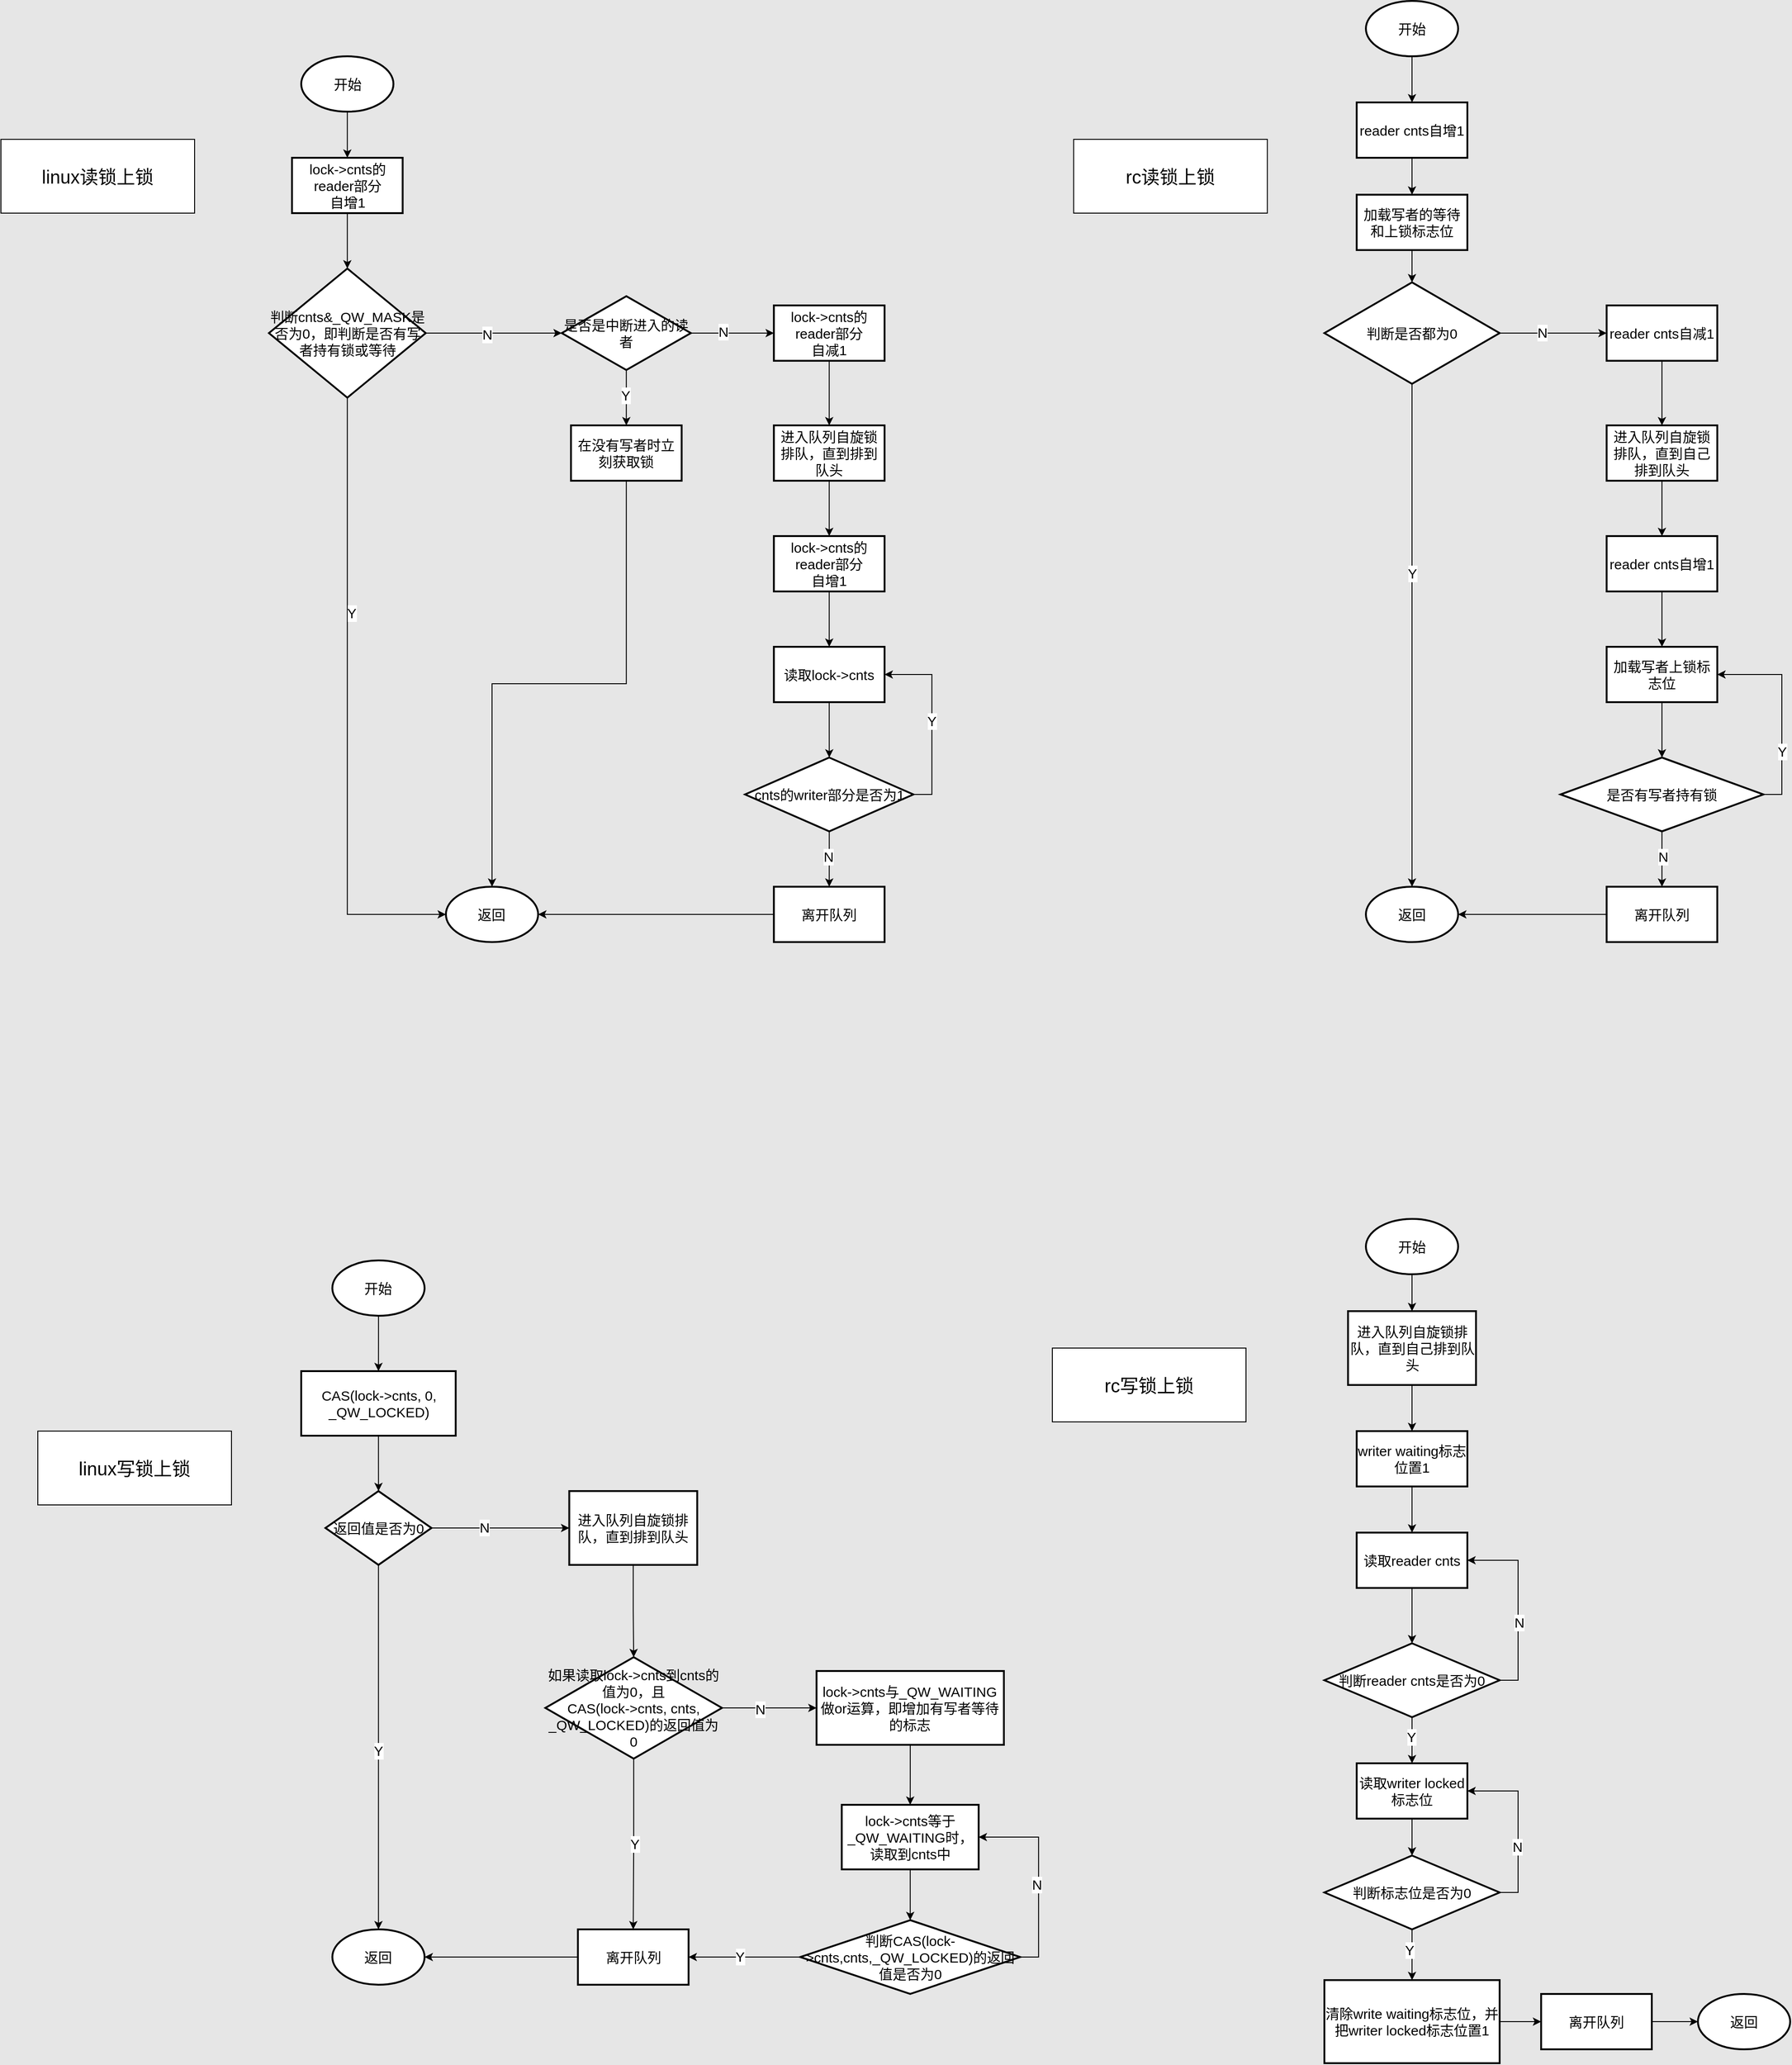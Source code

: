 <mxfile version="24.7.1" type="github">
  <diagram name="第 1 页" id="OZwSSPc_iR8LIUCca8K0">
    <mxGraphModel dx="2853" dy="1111" grid="1" gridSize="10" guides="1" tooltips="1" connect="1" arrows="1" fold="1" page="1" pageScale="1" pageWidth="827" pageHeight="1169" background="#E6E6E6" math="0" shadow="0">
      <root>
        <mxCell id="0" />
        <mxCell id="1" parent="0" />
        <mxCell id="CRnT-Z7rwzNndn9Hejsz-10" value="" style="edgeStyle=orthogonalEdgeStyle;rounded=0;orthogonalLoop=1;jettySize=auto;html=1;fontSize=15;" parent="1" source="CRnT-Z7rwzNndn9Hejsz-8" target="CRnT-Z7rwzNndn9Hejsz-9" edge="1">
          <mxGeometry relative="1" as="geometry" />
        </mxCell>
        <mxCell id="CRnT-Z7rwzNndn9Hejsz-24" value="N" style="edgeLabel;html=1;align=center;verticalAlign=middle;resizable=0;points=[];fontSize=15;" parent="CRnT-Z7rwzNndn9Hejsz-10" vertex="1" connectable="0">
          <mxGeometry x="-0.112" y="-1" relative="1" as="geometry">
            <mxPoint x="1" as="offset" />
          </mxGeometry>
        </mxCell>
        <mxCell id="CRnT-Z7rwzNndn9Hejsz-8" value="&lt;font style=&quot;font-size: 15px;&quot;&gt;判断cnts&amp;amp;_QW_MASK是否为0，即判断是否有写者持有锁或等待&lt;/font&gt;" style="strokeWidth=2;html=1;shape=mxgraph.flowchart.decision;whiteSpace=wrap;fontSize=15;" parent="1" vertex="1">
          <mxGeometry x="-379.4" y="340" width="170" height="140" as="geometry" />
        </mxCell>
        <mxCell id="CRnT-Z7rwzNndn9Hejsz-16" value="" style="edgeStyle=orthogonalEdgeStyle;rounded=0;orthogonalLoop=1;jettySize=auto;html=1;fontSize=15;" parent="1" source="CRnT-Z7rwzNndn9Hejsz-9" target="CRnT-Z7rwzNndn9Hejsz-15" edge="1">
          <mxGeometry relative="1" as="geometry" />
        </mxCell>
        <mxCell id="CRnT-Z7rwzNndn9Hejsz-20" value="Y" style="edgeLabel;html=1;align=center;verticalAlign=middle;resizable=0;points=[];fontSize=15;" parent="CRnT-Z7rwzNndn9Hejsz-16" vertex="1" connectable="0">
          <mxGeometry x="-0.111" y="-1" relative="1" as="geometry">
            <mxPoint as="offset" />
          </mxGeometry>
        </mxCell>
        <mxCell id="CRnT-Z7rwzNndn9Hejsz-22" value="" style="edgeStyle=orthogonalEdgeStyle;rounded=0;orthogonalLoop=1;jettySize=auto;html=1;fontSize=15;" parent="1" source="CRnT-Z7rwzNndn9Hejsz-9" target="CRnT-Z7rwzNndn9Hejsz-21" edge="1">
          <mxGeometry relative="1" as="geometry" />
        </mxCell>
        <mxCell id="CRnT-Z7rwzNndn9Hejsz-23" value="N" style="edgeLabel;html=1;align=center;verticalAlign=middle;resizable=0;points=[];fontSize=15;" parent="CRnT-Z7rwzNndn9Hejsz-22" vertex="1" connectable="0">
          <mxGeometry x="-0.222" y="2" relative="1" as="geometry">
            <mxPoint as="offset" />
          </mxGeometry>
        </mxCell>
        <mxCell id="CRnT-Z7rwzNndn9Hejsz-9" value="是否是中断进入的读者" style="rhombus;whiteSpace=wrap;html=1;strokeWidth=2;fontSize=15;" parent="1" vertex="1">
          <mxGeometry x="-61.9" y="370" width="140" height="80" as="geometry" />
        </mxCell>
        <mxCell id="CRnT-Z7rwzNndn9Hejsz-18" value="" style="edgeStyle=orthogonalEdgeStyle;rounded=0;orthogonalLoop=1;jettySize=auto;html=1;fontSize=15;" parent="1" source="CRnT-Z7rwzNndn9Hejsz-12" target="CRnT-Z7rwzNndn9Hejsz-17" edge="1">
          <mxGeometry relative="1" as="geometry" />
        </mxCell>
        <mxCell id="CRnT-Z7rwzNndn9Hejsz-12" value="&lt;span style=&quot;font-size: 15px;&quot;&gt;开始&lt;/span&gt;" style="strokeWidth=2;html=1;shape=mxgraph.flowchart.start_1;whiteSpace=wrap;fontSize=15;" parent="1" vertex="1">
          <mxGeometry x="-344.4" y="110" width="100" height="60" as="geometry" />
        </mxCell>
        <mxCell id="CRnT-Z7rwzNndn9Hejsz-15" value="在没有写者时立刻获取锁" style="whiteSpace=wrap;html=1;strokeWidth=2;fontSize=15;" parent="1" vertex="1">
          <mxGeometry x="-51.9" y="510" width="120" height="60" as="geometry" />
        </mxCell>
        <mxCell id="CRnT-Z7rwzNndn9Hejsz-17" value="&lt;font style=&quot;font-size: 15px;&quot;&gt;lock-&amp;gt;cnts的reader部分&lt;/font&gt;&lt;div style=&quot;font-size: 15px;&quot;&gt;自增1&lt;/div&gt;" style="whiteSpace=wrap;html=1;strokeWidth=2;fontSize=15;" parent="1" vertex="1">
          <mxGeometry x="-354.4" y="220" width="120" height="60" as="geometry" />
        </mxCell>
        <mxCell id="CRnT-Z7rwzNndn9Hejsz-19" style="edgeStyle=orthogonalEdgeStyle;rounded=0;orthogonalLoop=1;jettySize=auto;html=1;entryX=0.5;entryY=0;entryDx=0;entryDy=0;entryPerimeter=0;fontSize=15;" parent="1" source="CRnT-Z7rwzNndn9Hejsz-17" target="CRnT-Z7rwzNndn9Hejsz-8" edge="1">
          <mxGeometry relative="1" as="geometry" />
        </mxCell>
        <mxCell id="CRnT-Z7rwzNndn9Hejsz-29" value="" style="edgeStyle=orthogonalEdgeStyle;rounded=0;orthogonalLoop=1;jettySize=auto;html=1;fontSize=15;" parent="1" source="CRnT-Z7rwzNndn9Hejsz-21" target="CRnT-Z7rwzNndn9Hejsz-28" edge="1">
          <mxGeometry relative="1" as="geometry" />
        </mxCell>
        <mxCell id="CRnT-Z7rwzNndn9Hejsz-21" value="&lt;font style=&quot;font-size: 15px;&quot;&gt;lock-&amp;gt;cnts的reader部分&lt;/font&gt;&lt;div style=&quot;font-size: 15px;&quot;&gt;自减1&lt;/div&gt;" style="whiteSpace=wrap;html=1;strokeWidth=2;fontSize=15;" parent="1" vertex="1">
          <mxGeometry x="168.1" y="380" width="120" height="60" as="geometry" />
        </mxCell>
        <mxCell id="CRnT-Z7rwzNndn9Hejsz-25" value="&lt;span style=&quot;font-size: 15px;&quot;&gt;返回&lt;/span&gt;" style="strokeWidth=2;html=1;shape=mxgraph.flowchart.start_1;whiteSpace=wrap;fontSize=15;" parent="1" vertex="1">
          <mxGeometry x="-187.52" y="1010" width="100" height="60" as="geometry" />
        </mxCell>
        <mxCell id="CRnT-Z7rwzNndn9Hejsz-26" style="edgeStyle=orthogonalEdgeStyle;rounded=0;orthogonalLoop=1;jettySize=auto;html=1;exitX=0.5;exitY=1;exitDx=0;exitDy=0;exitPerimeter=0;entryX=0;entryY=0.5;entryDx=0;entryDy=0;entryPerimeter=0;fontSize=15;" parent="1" source="CRnT-Z7rwzNndn9Hejsz-8" target="CRnT-Z7rwzNndn9Hejsz-25" edge="1">
          <mxGeometry relative="1" as="geometry" />
        </mxCell>
        <mxCell id="CRnT-Z7rwzNndn9Hejsz-34" value="Y" style="edgeLabel;html=1;align=center;verticalAlign=middle;resizable=0;points=[];fontSize=15;" parent="CRnT-Z7rwzNndn9Hejsz-26" vertex="1" connectable="0">
          <mxGeometry x="-0.303" y="4" relative="1" as="geometry">
            <mxPoint as="offset" />
          </mxGeometry>
        </mxCell>
        <mxCell id="CRnT-Z7rwzNndn9Hejsz-27" style="edgeStyle=orthogonalEdgeStyle;rounded=0;orthogonalLoop=1;jettySize=auto;html=1;exitX=0.5;exitY=1;exitDx=0;exitDy=0;entryX=0.5;entryY=0;entryDx=0;entryDy=0;entryPerimeter=0;fontSize=15;" parent="1" source="CRnT-Z7rwzNndn9Hejsz-15" target="CRnT-Z7rwzNndn9Hejsz-25" edge="1">
          <mxGeometry relative="1" as="geometry" />
        </mxCell>
        <mxCell id="CRnT-Z7rwzNndn9Hejsz-33" value="" style="edgeStyle=orthogonalEdgeStyle;rounded=0;orthogonalLoop=1;jettySize=auto;html=1;fontSize=15;" parent="1" source="CRnT-Z7rwzNndn9Hejsz-28" target="CRnT-Z7rwzNndn9Hejsz-32" edge="1">
          <mxGeometry relative="1" as="geometry" />
        </mxCell>
        <mxCell id="CRnT-Z7rwzNndn9Hejsz-28" value="进入队列自旋锁排队，直到排到队头" style="whiteSpace=wrap;html=1;strokeWidth=2;fontSize=15;" parent="1" vertex="1">
          <mxGeometry x="168.1" y="510" width="120" height="60" as="geometry" />
        </mxCell>
        <mxCell id="CRnT-Z7rwzNndn9Hejsz-36" value="" style="edgeStyle=orthogonalEdgeStyle;rounded=0;orthogonalLoop=1;jettySize=auto;html=1;fontSize=15;" parent="1" source="CRnT-Z7rwzNndn9Hejsz-32" target="CRnT-Z7rwzNndn9Hejsz-35" edge="1">
          <mxGeometry relative="1" as="geometry" />
        </mxCell>
        <mxCell id="CRnT-Z7rwzNndn9Hejsz-32" value="&lt;font style=&quot;font-size: 15px;&quot;&gt;lock-&amp;gt;cnts的reader部分&lt;/font&gt;&lt;div style=&quot;font-size: 15px;&quot;&gt;自增1&lt;/div&gt;" style="whiteSpace=wrap;html=1;strokeWidth=2;fontSize=15;" parent="1" vertex="1">
          <mxGeometry x="168.1" y="630" width="120" height="60" as="geometry" />
        </mxCell>
        <mxCell id="CRnT-Z7rwzNndn9Hejsz-38" value="" style="edgeStyle=orthogonalEdgeStyle;rounded=0;orthogonalLoop=1;jettySize=auto;html=1;fontSize=15;" parent="1" source="CRnT-Z7rwzNndn9Hejsz-35" target="CRnT-Z7rwzNndn9Hejsz-37" edge="1">
          <mxGeometry relative="1" as="geometry" />
        </mxCell>
        <mxCell id="CRnT-Z7rwzNndn9Hejsz-35" value="读取lock-&amp;gt;cnts" style="whiteSpace=wrap;html=1;strokeWidth=2;fontSize=15;" parent="1" vertex="1">
          <mxGeometry x="168.1" y="750" width="120" height="60" as="geometry" />
        </mxCell>
        <mxCell id="CRnT-Z7rwzNndn9Hejsz-39" style="edgeStyle=orthogonalEdgeStyle;rounded=0;orthogonalLoop=1;jettySize=auto;html=1;exitX=1;exitY=0.5;exitDx=0;exitDy=0;entryX=1;entryY=0.5;entryDx=0;entryDy=0;fontSize=15;" parent="1" source="CRnT-Z7rwzNndn9Hejsz-37" target="CRnT-Z7rwzNndn9Hejsz-35" edge="1">
          <mxGeometry relative="1" as="geometry" />
        </mxCell>
        <mxCell id="CRnT-Z7rwzNndn9Hejsz-40" value="Y" style="edgeLabel;html=1;align=center;verticalAlign=middle;resizable=0;points=[];fontSize=15;" parent="CRnT-Z7rwzNndn9Hejsz-39" vertex="1" connectable="0">
          <mxGeometry x="-0.006" y="1" relative="1" as="geometry">
            <mxPoint as="offset" />
          </mxGeometry>
        </mxCell>
        <mxCell id="CRnT-Z7rwzNndn9Hejsz-42" value="" style="edgeStyle=orthogonalEdgeStyle;rounded=0;orthogonalLoop=1;jettySize=auto;html=1;fontSize=15;" parent="1" source="CRnT-Z7rwzNndn9Hejsz-37" target="CRnT-Z7rwzNndn9Hejsz-41" edge="1">
          <mxGeometry relative="1" as="geometry" />
        </mxCell>
        <mxCell id="CRnT-Z7rwzNndn9Hejsz-44" value="N" style="edgeLabel;html=1;align=center;verticalAlign=middle;resizable=0;points=[];fontSize=15;" parent="CRnT-Z7rwzNndn9Hejsz-42" vertex="1" connectable="0">
          <mxGeometry x="-0.114" y="-1" relative="1" as="geometry">
            <mxPoint as="offset" />
          </mxGeometry>
        </mxCell>
        <mxCell id="CRnT-Z7rwzNndn9Hejsz-37" value="cnts的writer部分是否为1" style="rhombus;whiteSpace=wrap;html=1;strokeWidth=2;fontSize=15;" parent="1" vertex="1">
          <mxGeometry x="136.85" y="870" width="182.5" height="80" as="geometry" />
        </mxCell>
        <mxCell id="CRnT-Z7rwzNndn9Hejsz-41" value="离开队列" style="whiteSpace=wrap;html=1;strokeWidth=2;fontSize=15;" parent="1" vertex="1">
          <mxGeometry x="168.1" y="1010" width="120" height="60" as="geometry" />
        </mxCell>
        <mxCell id="CRnT-Z7rwzNndn9Hejsz-43" style="edgeStyle=orthogonalEdgeStyle;rounded=0;orthogonalLoop=1;jettySize=auto;html=1;exitX=0;exitY=0.5;exitDx=0;exitDy=0;entryX=1;entryY=0.5;entryDx=0;entryDy=0;entryPerimeter=0;fontSize=15;" parent="1" source="CRnT-Z7rwzNndn9Hejsz-41" target="CRnT-Z7rwzNndn9Hejsz-25" edge="1">
          <mxGeometry relative="1" as="geometry" />
        </mxCell>
        <mxCell id="xUZctVfH8-e4t5c534rX-3" value="" style="edgeStyle=orthogonalEdgeStyle;rounded=0;orthogonalLoop=1;jettySize=auto;html=1;fontSize=15;" edge="1" parent="1" source="CRnT-Z7rwzNndn9Hejsz-45" target="xUZctVfH8-e4t5c534rX-2">
          <mxGeometry relative="1" as="geometry" />
        </mxCell>
        <mxCell id="CRnT-Z7rwzNndn9Hejsz-45" value="开始" style="strokeWidth=2;html=1;shape=mxgraph.flowchart.start_1;whiteSpace=wrap;fontSize=15;" parent="1" vertex="1">
          <mxGeometry x="-310.65" y="1415" width="100" height="60" as="geometry" />
        </mxCell>
        <mxCell id="xUZctVfH8-e4t5c534rX-1" value="&lt;span style=&quot;font-size: 15px;&quot;&gt;返回&lt;/span&gt;" style="strokeWidth=2;html=1;shape=mxgraph.flowchart.start_1;whiteSpace=wrap;fontSize=15;" vertex="1" parent="1">
          <mxGeometry x="-310.65" y="2140" width="100" height="60" as="geometry" />
        </mxCell>
        <mxCell id="xUZctVfH8-e4t5c534rX-5" value="" style="edgeStyle=orthogonalEdgeStyle;rounded=0;orthogonalLoop=1;jettySize=auto;html=1;fontSize=15;" edge="1" parent="1" source="xUZctVfH8-e4t5c534rX-2" target="xUZctVfH8-e4t5c534rX-4">
          <mxGeometry relative="1" as="geometry" />
        </mxCell>
        <mxCell id="xUZctVfH8-e4t5c534rX-2" value="CAS(lock-&amp;gt;cnts, 0, _QW_LOCKED)" style="whiteSpace=wrap;html=1;strokeWidth=2;fontSize=15;" vertex="1" parent="1">
          <mxGeometry x="-344.4" y="1535" width="167.5" height="70" as="geometry" />
        </mxCell>
        <mxCell id="xUZctVfH8-e4t5c534rX-35" style="edgeStyle=orthogonalEdgeStyle;rounded=0;orthogonalLoop=1;jettySize=auto;html=1;exitX=1;exitY=0.5;exitDx=0;exitDy=0;entryX=0;entryY=0.5;entryDx=0;entryDy=0;fontSize=15;" edge="1" parent="1" source="xUZctVfH8-e4t5c534rX-4" target="xUZctVfH8-e4t5c534rX-14">
          <mxGeometry relative="1" as="geometry" />
        </mxCell>
        <mxCell id="xUZctVfH8-e4t5c534rX-36" value="N" style="edgeLabel;html=1;align=center;verticalAlign=middle;resizable=0;points=[];fontSize=15;" vertex="1" connectable="0" parent="xUZctVfH8-e4t5c534rX-35">
          <mxGeometry x="-0.25" y="1" relative="1" as="geometry">
            <mxPoint x="1" as="offset" />
          </mxGeometry>
        </mxCell>
        <mxCell id="xUZctVfH8-e4t5c534rX-4" value="返回值是否为0" style="rhombus;whiteSpace=wrap;html=1;strokeWidth=2;fontSize=15;" vertex="1" parent="1">
          <mxGeometry x="-318.15" y="1665" width="115" height="80" as="geometry" />
        </mxCell>
        <mxCell id="xUZctVfH8-e4t5c534rX-6" style="edgeStyle=orthogonalEdgeStyle;rounded=0;orthogonalLoop=1;jettySize=auto;html=1;exitX=0.5;exitY=1;exitDx=0;exitDy=0;entryX=0.5;entryY=0;entryDx=0;entryDy=0;entryPerimeter=0;fontSize=15;" edge="1" parent="1" source="xUZctVfH8-e4t5c534rX-4" target="xUZctVfH8-e4t5c534rX-1">
          <mxGeometry relative="1" as="geometry" />
        </mxCell>
        <mxCell id="xUZctVfH8-e4t5c534rX-7" value="Y" style="edgeLabel;html=1;align=center;verticalAlign=middle;resizable=0;points=[];fontSize=15;" vertex="1" connectable="0" parent="xUZctVfH8-e4t5c534rX-6">
          <mxGeometry x="0.018" y="-1" relative="1" as="geometry">
            <mxPoint as="offset" />
          </mxGeometry>
        </mxCell>
        <mxCell id="xUZctVfH8-e4t5c534rX-16" value="" style="edgeStyle=orthogonalEdgeStyle;rounded=0;orthogonalLoop=1;jettySize=auto;html=1;entryX=0.5;entryY=0;entryDx=0;entryDy=0;entryPerimeter=0;fontSize=15;" edge="1" parent="1" source="xUZctVfH8-e4t5c534rX-14" target="xUZctVfH8-e4t5c534rX-17">
          <mxGeometry relative="1" as="geometry">
            <mxPoint x="-0.65" y="1815" as="targetPoint" />
          </mxGeometry>
        </mxCell>
        <mxCell id="xUZctVfH8-e4t5c534rX-14" value="进入队列自旋锁排队，直到排到队头" style="whiteSpace=wrap;html=1;strokeWidth=2;fontSize=15;" vertex="1" parent="1">
          <mxGeometry x="-53.77" y="1665" width="138.75" height="80" as="geometry" />
        </mxCell>
        <mxCell id="xUZctVfH8-e4t5c534rX-19" value="" style="edgeStyle=orthogonalEdgeStyle;rounded=0;orthogonalLoop=1;jettySize=auto;html=1;fontSize=15;" edge="1" parent="1" source="xUZctVfH8-e4t5c534rX-17" target="xUZctVfH8-e4t5c534rX-18">
          <mxGeometry relative="1" as="geometry" />
        </mxCell>
        <mxCell id="xUZctVfH8-e4t5c534rX-21" value="Y" style="edgeLabel;html=1;align=center;verticalAlign=middle;resizable=0;points=[];fontSize=15;" vertex="1" connectable="0" parent="xUZctVfH8-e4t5c534rX-19">
          <mxGeometry x="-0.013" y="1" relative="1" as="geometry">
            <mxPoint as="offset" />
          </mxGeometry>
        </mxCell>
        <mxCell id="xUZctVfH8-e4t5c534rX-23" value="" style="edgeStyle=orthogonalEdgeStyle;rounded=0;orthogonalLoop=1;jettySize=auto;html=1;fontSize=15;" edge="1" parent="1" source="xUZctVfH8-e4t5c534rX-17" target="xUZctVfH8-e4t5c534rX-22">
          <mxGeometry relative="1" as="geometry" />
        </mxCell>
        <mxCell id="xUZctVfH8-e4t5c534rX-34" value="N" style="edgeLabel;html=1;align=center;verticalAlign=middle;resizable=0;points=[];fontSize=15;" vertex="1" connectable="0" parent="xUZctVfH8-e4t5c534rX-23">
          <mxGeometry x="-0.209" y="-1" relative="1" as="geometry">
            <mxPoint as="offset" />
          </mxGeometry>
        </mxCell>
        <mxCell id="xUZctVfH8-e4t5c534rX-17" value="如果读取lock-&amp;gt;cnts到cnts的值为0，且&lt;div style=&quot;font-size: 15px;&quot;&gt;CAS(lock-&amp;gt;cnts, cnts, _QW_LOCKED)的返回值为0&lt;/div&gt;" style="strokeWidth=2;html=1;shape=mxgraph.flowchart.decision;whiteSpace=wrap;fontSize=15;fontStyle=0" vertex="1" parent="1">
          <mxGeometry x="-79.7" y="1845" width="191.55" height="110" as="geometry" />
        </mxCell>
        <mxCell id="xUZctVfH8-e4t5c534rX-18" value="离开队列" style="whiteSpace=wrap;html=1;strokeWidth=2;fontSize=15;" vertex="1" parent="1">
          <mxGeometry x="-44.395" y="2140" width="120" height="60" as="geometry" />
        </mxCell>
        <mxCell id="xUZctVfH8-e4t5c534rX-20" style="edgeStyle=orthogonalEdgeStyle;rounded=0;orthogonalLoop=1;jettySize=auto;html=1;exitX=0;exitY=0.5;exitDx=0;exitDy=0;entryX=1;entryY=0.5;entryDx=0;entryDy=0;entryPerimeter=0;fontSize=15;" edge="1" parent="1" source="xUZctVfH8-e4t5c534rX-18" target="xUZctVfH8-e4t5c534rX-1">
          <mxGeometry relative="1" as="geometry" />
        </mxCell>
        <mxCell id="xUZctVfH8-e4t5c534rX-27" value="" style="edgeStyle=orthogonalEdgeStyle;rounded=0;orthogonalLoop=1;jettySize=auto;html=1;fontSize=15;" edge="1" parent="1" source="xUZctVfH8-e4t5c534rX-22" target="xUZctVfH8-e4t5c534rX-26">
          <mxGeometry relative="1" as="geometry" />
        </mxCell>
        <mxCell id="xUZctVfH8-e4t5c534rX-22" value="lock-&amp;gt;cnts与_QW_WAITING做or运算，即增加有写者等待的标志" style="whiteSpace=wrap;html=1;strokeWidth=2;fontSize=15;" vertex="1" parent="1">
          <mxGeometry x="214.35" y="1860" width="203.12" height="80" as="geometry" />
        </mxCell>
        <mxCell id="xUZctVfH8-e4t5c534rX-29" value="" style="edgeStyle=orthogonalEdgeStyle;rounded=0;orthogonalLoop=1;jettySize=auto;html=1;fontSize=15;" edge="1" parent="1" source="xUZctVfH8-e4t5c534rX-26" target="xUZctVfH8-e4t5c534rX-28">
          <mxGeometry relative="1" as="geometry" />
        </mxCell>
        <mxCell id="xUZctVfH8-e4t5c534rX-26" value="lock-&amp;gt;cnts等于_QW_WAITING时，读取到cnts中" style="whiteSpace=wrap;html=1;fontSize=15;strokeWidth=2;" vertex="1" parent="1">
          <mxGeometry x="241.69" y="2005" width="148.44" height="70" as="geometry" />
        </mxCell>
        <mxCell id="xUZctVfH8-e4t5c534rX-30" style="edgeStyle=orthogonalEdgeStyle;rounded=0;orthogonalLoop=1;jettySize=auto;html=1;entryX=1;entryY=0.5;entryDx=0;entryDy=0;fontSize=15;" edge="1" parent="1" source="xUZctVfH8-e4t5c534rX-28" target="xUZctVfH8-e4t5c534rX-18">
          <mxGeometry relative="1" as="geometry" />
        </mxCell>
        <mxCell id="xUZctVfH8-e4t5c534rX-31" value="Y" style="edgeLabel;html=1;align=center;verticalAlign=middle;resizable=0;points=[];fontSize=15;" vertex="1" connectable="0" parent="xUZctVfH8-e4t5c534rX-30">
          <mxGeometry x="0.079" y="-1" relative="1" as="geometry">
            <mxPoint as="offset" />
          </mxGeometry>
        </mxCell>
        <mxCell id="xUZctVfH8-e4t5c534rX-32" style="edgeStyle=orthogonalEdgeStyle;rounded=0;orthogonalLoop=1;jettySize=auto;html=1;exitX=1;exitY=0.5;exitDx=0;exitDy=0;entryX=1;entryY=0.5;entryDx=0;entryDy=0;fontSize=15;" edge="1" parent="1" source="xUZctVfH8-e4t5c534rX-28" target="xUZctVfH8-e4t5c534rX-26">
          <mxGeometry relative="1" as="geometry" />
        </mxCell>
        <mxCell id="xUZctVfH8-e4t5c534rX-33" value="N" style="edgeLabel;html=1;align=center;verticalAlign=middle;resizable=0;points=[];fontSize=15;" vertex="1" connectable="0" parent="xUZctVfH8-e4t5c534rX-32">
          <mxGeometry x="-0.072" y="2" relative="1" as="geometry">
            <mxPoint as="offset" />
          </mxGeometry>
        </mxCell>
        <mxCell id="xUZctVfH8-e4t5c534rX-28" value="判断CAS(lock-&amp;gt;cnts,cnts,_QW_LOCKED)的返回值是否为0" style="rhombus;whiteSpace=wrap;html=1;fontSize=15;strokeWidth=2;" vertex="1" parent="1">
          <mxGeometry x="196.69" y="2130" width="238.44" height="80" as="geometry" />
        </mxCell>
        <mxCell id="xUZctVfH8-e4t5c534rX-37" value="linux读锁上锁" style="rounded=0;whiteSpace=wrap;html=1;fontSize=20;" vertex="1" parent="1">
          <mxGeometry x="-670" y="200" width="210" height="80" as="geometry" />
        </mxCell>
        <mxCell id="xUZctVfH8-e4t5c534rX-38" value="linux写锁上锁" style="rounded=0;whiteSpace=wrap;html=1;fontSize=20;" vertex="1" parent="1">
          <mxGeometry x="-630" y="1600" width="210" height="80" as="geometry" />
        </mxCell>
        <mxCell id="xUZctVfH8-e4t5c534rX-50" style="edgeStyle=orthogonalEdgeStyle;rounded=0;orthogonalLoop=1;jettySize=auto;html=1;exitX=0.5;exitY=1;exitDx=0;exitDy=0;exitPerimeter=0;entryX=0.5;entryY=0;entryDx=0;entryDy=0;fontSize=15;" edge="1" parent="1" source="xUZctVfH8-e4t5c534rX-39" target="xUZctVfH8-e4t5c534rX-40">
          <mxGeometry relative="1" as="geometry" />
        </mxCell>
        <mxCell id="xUZctVfH8-e4t5c534rX-39" value="&lt;span style=&quot;font-size: 15px;&quot;&gt;开始&lt;/span&gt;" style="strokeWidth=2;html=1;shape=mxgraph.flowchart.start_1;whiteSpace=wrap;fontSize=15;" vertex="1" parent="1">
          <mxGeometry x="810" y="50" width="100" height="60" as="geometry" />
        </mxCell>
        <mxCell id="xUZctVfH8-e4t5c534rX-42" value="" style="edgeStyle=orthogonalEdgeStyle;rounded=0;orthogonalLoop=1;jettySize=auto;html=1;fontSize=15;" edge="1" parent="1" source="xUZctVfH8-e4t5c534rX-40" target="xUZctVfH8-e4t5c534rX-41">
          <mxGeometry relative="1" as="geometry" />
        </mxCell>
        <mxCell id="xUZctVfH8-e4t5c534rX-40" value="&lt;font style=&quot;font-size: 15px;&quot;&gt;reader cnts&lt;/font&gt;&lt;span style=&quot;background-color: initial; font-size: 15px;&quot;&gt;自增1&lt;/span&gt;" style="whiteSpace=wrap;html=1;strokeWidth=2;fontSize=15;" vertex="1" parent="1">
          <mxGeometry x="800" y="160" width="120" height="60" as="geometry" />
        </mxCell>
        <mxCell id="xUZctVfH8-e4t5c534rX-46" value="" style="edgeStyle=orthogonalEdgeStyle;rounded=0;orthogonalLoop=1;jettySize=auto;html=1;fontSize=15;" edge="1" parent="1" source="xUZctVfH8-e4t5c534rX-41" target="xUZctVfH8-e4t5c534rX-45">
          <mxGeometry relative="1" as="geometry" />
        </mxCell>
        <mxCell id="xUZctVfH8-e4t5c534rX-41" value="加载写者的等待和上锁标志位" style="whiteSpace=wrap;html=1;fontSize=15;strokeWidth=2;" vertex="1" parent="1">
          <mxGeometry x="800" y="260" width="120" height="60" as="geometry" />
        </mxCell>
        <mxCell id="xUZctVfH8-e4t5c534rX-48" style="edgeStyle=orthogonalEdgeStyle;rounded=0;orthogonalLoop=1;jettySize=auto;html=1;exitX=0.5;exitY=1;exitDx=0;exitDy=0;fontSize=15;" edge="1" parent="1" source="xUZctVfH8-e4t5c534rX-45" target="xUZctVfH8-e4t5c534rX-47">
          <mxGeometry relative="1" as="geometry" />
        </mxCell>
        <mxCell id="xUZctVfH8-e4t5c534rX-49" value="Y" style="edgeLabel;html=1;align=center;verticalAlign=middle;resizable=0;points=[];fontSize=15;" vertex="1" connectable="0" parent="xUZctVfH8-e4t5c534rX-48">
          <mxGeometry x="-0.249" relative="1" as="geometry">
            <mxPoint as="offset" />
          </mxGeometry>
        </mxCell>
        <mxCell id="xUZctVfH8-e4t5c534rX-55" value="" style="edgeStyle=orthogonalEdgeStyle;rounded=0;orthogonalLoop=1;jettySize=auto;html=1;fontSize=15;" edge="1" parent="1" source="xUZctVfH8-e4t5c534rX-45" target="xUZctVfH8-e4t5c534rX-54">
          <mxGeometry relative="1" as="geometry" />
        </mxCell>
        <mxCell id="xUZctVfH8-e4t5c534rX-73" value="N" style="edgeLabel;html=1;align=center;verticalAlign=middle;resizable=0;points=[];fontSize=15;" vertex="1" connectable="0" parent="xUZctVfH8-e4t5c534rX-55">
          <mxGeometry x="-0.207" y="1" relative="1" as="geometry">
            <mxPoint as="offset" />
          </mxGeometry>
        </mxCell>
        <mxCell id="xUZctVfH8-e4t5c534rX-45" value="判断是否都为0" style="rhombus;whiteSpace=wrap;html=1;fontSize=15;strokeWidth=2;" vertex="1" parent="1">
          <mxGeometry x="765" y="355" width="190" height="110" as="geometry" />
        </mxCell>
        <mxCell id="xUZctVfH8-e4t5c534rX-47" value="&lt;span style=&quot;font-size: 15px;&quot;&gt;返回&lt;/span&gt;" style="strokeWidth=2;html=1;shape=mxgraph.flowchart.start_1;whiteSpace=wrap;fontSize=15;" vertex="1" parent="1">
          <mxGeometry x="810" y="1010" width="100" height="60" as="geometry" />
        </mxCell>
        <mxCell id="xUZctVfH8-e4t5c534rX-57" value="" style="edgeStyle=orthogonalEdgeStyle;rounded=0;orthogonalLoop=1;jettySize=auto;html=1;fontSize=15;" edge="1" parent="1" source="xUZctVfH8-e4t5c534rX-54" target="xUZctVfH8-e4t5c534rX-56">
          <mxGeometry relative="1" as="geometry" />
        </mxCell>
        <mxCell id="xUZctVfH8-e4t5c534rX-54" value="reader cnts自减&lt;span style=&quot;background-color: initial; font-size: 15px;&quot;&gt;1&lt;/span&gt;" style="whiteSpace=wrap;html=1;fontSize=15;strokeWidth=2;" vertex="1" parent="1">
          <mxGeometry x="1071" y="380" width="120" height="60" as="geometry" />
        </mxCell>
        <mxCell id="xUZctVfH8-e4t5c534rX-59" value="" style="edgeStyle=orthogonalEdgeStyle;rounded=0;orthogonalLoop=1;jettySize=auto;html=1;fontSize=15;" edge="1" parent="1" source="xUZctVfH8-e4t5c534rX-56" target="xUZctVfH8-e4t5c534rX-58">
          <mxGeometry relative="1" as="geometry" />
        </mxCell>
        <mxCell id="xUZctVfH8-e4t5c534rX-56" value="进入队列自旋锁排队，直到自己排到队头" style="whiteSpace=wrap;html=1;fontSize=15;strokeWidth=2;" vertex="1" parent="1">
          <mxGeometry x="1071" y="510" width="120" height="60" as="geometry" />
        </mxCell>
        <mxCell id="xUZctVfH8-e4t5c534rX-64" value="" style="edgeStyle=orthogonalEdgeStyle;rounded=0;orthogonalLoop=1;jettySize=auto;html=1;fontSize=15;" edge="1" parent="1" source="xUZctVfH8-e4t5c534rX-58" target="xUZctVfH8-e4t5c534rX-63">
          <mxGeometry relative="1" as="geometry" />
        </mxCell>
        <mxCell id="xUZctVfH8-e4t5c534rX-58" value="reader cnts&lt;span style=&quot;background-color: initial; font-size: 15px;&quot;&gt;自增1&lt;/span&gt;" style="whiteSpace=wrap;html=1;fontSize=15;strokeWidth=2;" vertex="1" parent="1">
          <mxGeometry x="1071" y="630" width="120" height="60" as="geometry" />
        </mxCell>
        <mxCell id="xUZctVfH8-e4t5c534rX-66" style="edgeStyle=orthogonalEdgeStyle;rounded=0;orthogonalLoop=1;jettySize=auto;html=1;exitX=1;exitY=0.5;exitDx=0;exitDy=0;entryX=1;entryY=0.5;entryDx=0;entryDy=0;fontSize=15;" edge="1" parent="1" source="xUZctVfH8-e4t5c534rX-60" target="xUZctVfH8-e4t5c534rX-63">
          <mxGeometry relative="1" as="geometry" />
        </mxCell>
        <mxCell id="xUZctVfH8-e4t5c534rX-67" value="Y" style="edgeLabel;html=1;align=center;verticalAlign=middle;resizable=0;points=[];fontSize=15;" vertex="1" connectable="0" parent="xUZctVfH8-e4t5c534rX-66">
          <mxGeometry x="-0.391" relative="1" as="geometry">
            <mxPoint as="offset" />
          </mxGeometry>
        </mxCell>
        <mxCell id="xUZctVfH8-e4t5c534rX-69" style="edgeStyle=orthogonalEdgeStyle;rounded=0;orthogonalLoop=1;jettySize=auto;html=1;exitX=0.5;exitY=1;exitDx=0;exitDy=0;entryX=0.5;entryY=0;entryDx=0;entryDy=0;fontSize=15;" edge="1" parent="1" source="xUZctVfH8-e4t5c534rX-60" target="xUZctVfH8-e4t5c534rX-68">
          <mxGeometry relative="1" as="geometry" />
        </mxCell>
        <mxCell id="xUZctVfH8-e4t5c534rX-72" value="N" style="edgeLabel;html=1;align=center;verticalAlign=middle;resizable=0;points=[];fontSize=15;" vertex="1" connectable="0" parent="xUZctVfH8-e4t5c534rX-69">
          <mxGeometry x="-0.1" y="1" relative="1" as="geometry">
            <mxPoint as="offset" />
          </mxGeometry>
        </mxCell>
        <mxCell id="xUZctVfH8-e4t5c534rX-60" value="是否有写者持有锁" style="rhombus;whiteSpace=wrap;html=1;fontSize=15;strokeWidth=2;" vertex="1" parent="1">
          <mxGeometry x="1021" y="870" width="220" height="80" as="geometry" />
        </mxCell>
        <mxCell id="xUZctVfH8-e4t5c534rX-65" style="edgeStyle=orthogonalEdgeStyle;rounded=0;orthogonalLoop=1;jettySize=auto;html=1;entryX=0.5;entryY=0;entryDx=0;entryDy=0;fontSize=15;" edge="1" parent="1" source="xUZctVfH8-e4t5c534rX-63" target="xUZctVfH8-e4t5c534rX-60">
          <mxGeometry relative="1" as="geometry" />
        </mxCell>
        <mxCell id="xUZctVfH8-e4t5c534rX-63" value="加载写者上锁标志位" style="whiteSpace=wrap;html=1;fontSize=15;strokeWidth=2;" vertex="1" parent="1">
          <mxGeometry x="1071" y="750" width="120" height="60" as="geometry" />
        </mxCell>
        <mxCell id="xUZctVfH8-e4t5c534rX-68" value="离开队列" style="whiteSpace=wrap;html=1;strokeWidth=2;fontSize=15;" vertex="1" parent="1">
          <mxGeometry x="1071" y="1010" width="120" height="60" as="geometry" />
        </mxCell>
        <mxCell id="xUZctVfH8-e4t5c534rX-70" style="edgeStyle=orthogonalEdgeStyle;rounded=0;orthogonalLoop=1;jettySize=auto;html=1;exitX=0;exitY=0.5;exitDx=0;exitDy=0;entryX=1;entryY=0.5;entryDx=0;entryDy=0;entryPerimeter=0;fontSize=15;" edge="1" parent="1" source="xUZctVfH8-e4t5c534rX-68" target="xUZctVfH8-e4t5c534rX-47">
          <mxGeometry relative="1" as="geometry" />
        </mxCell>
        <mxCell id="xUZctVfH8-e4t5c534rX-71" value="rc读锁上锁" style="rounded=0;whiteSpace=wrap;html=1;fontSize=20;" vertex="1" parent="1">
          <mxGeometry x="493.12" y="200" width="210" height="80" as="geometry" />
        </mxCell>
        <mxCell id="xUZctVfH8-e4t5c534rX-83" style="edgeStyle=orthogonalEdgeStyle;rounded=0;orthogonalLoop=1;jettySize=auto;html=1;exitX=0.5;exitY=1;exitDx=0;exitDy=0;exitPerimeter=0;entryX=0.5;entryY=0;entryDx=0;entryDy=0;fontSize=15;" edge="1" parent="1" source="xUZctVfH8-e4t5c534rX-74" target="xUZctVfH8-e4t5c534rX-75">
          <mxGeometry relative="1" as="geometry" />
        </mxCell>
        <mxCell id="xUZctVfH8-e4t5c534rX-74" value="开始" style="strokeWidth=2;html=1;shape=mxgraph.flowchart.start_1;whiteSpace=wrap;fontSize=15;" vertex="1" parent="1">
          <mxGeometry x="810" y="1370" width="100" height="60" as="geometry" />
        </mxCell>
        <mxCell id="xUZctVfH8-e4t5c534rX-77" value="" style="edgeStyle=orthogonalEdgeStyle;rounded=0;orthogonalLoop=1;jettySize=auto;html=1;fontSize=15;" edge="1" parent="1" source="xUZctVfH8-e4t5c534rX-75" target="xUZctVfH8-e4t5c534rX-76">
          <mxGeometry relative="1" as="geometry" />
        </mxCell>
        <mxCell id="xUZctVfH8-e4t5c534rX-75" value="进入队列自旋锁排队，直到自己排到队头" style="whiteSpace=wrap;html=1;strokeWidth=2;fontSize=15;" vertex="1" parent="1">
          <mxGeometry x="790.63" y="1470" width="138.75" height="80" as="geometry" />
        </mxCell>
        <mxCell id="xUZctVfH8-e4t5c534rX-81" value="" style="edgeStyle=orthogonalEdgeStyle;rounded=0;orthogonalLoop=1;jettySize=auto;html=1;fontSize=15;" edge="1" parent="1" source="xUZctVfH8-e4t5c534rX-76" target="xUZctVfH8-e4t5c534rX-80">
          <mxGeometry relative="1" as="geometry" />
        </mxCell>
        <mxCell id="xUZctVfH8-e4t5c534rX-76" value="writer waiting标志位置1" style="whiteSpace=wrap;html=1;fontSize=15;strokeWidth=2;" vertex="1" parent="1">
          <mxGeometry x="800.015" y="1600" width="120" height="60" as="geometry" />
        </mxCell>
        <mxCell id="xUZctVfH8-e4t5c534rX-86" style="edgeStyle=orthogonalEdgeStyle;rounded=0;orthogonalLoop=1;jettySize=auto;html=1;exitX=0.5;exitY=1;exitDx=0;exitDy=0;entryX=0.5;entryY=0;entryDx=0;entryDy=0;fontSize=15;" edge="1" parent="1" source="xUZctVfH8-e4t5c534rX-78" target="xUZctVfH8-e4t5c534rX-84">
          <mxGeometry relative="1" as="geometry" />
        </mxCell>
        <mxCell id="xUZctVfH8-e4t5c534rX-98" value="Y" style="edgeLabel;html=1;align=center;verticalAlign=middle;resizable=0;points=[];fontSize=15;" vertex="1" connectable="0" parent="xUZctVfH8-e4t5c534rX-86">
          <mxGeometry x="-0.16" y="-1" relative="1" as="geometry">
            <mxPoint as="offset" />
          </mxGeometry>
        </mxCell>
        <mxCell id="xUZctVfH8-e4t5c534rX-88" style="edgeStyle=orthogonalEdgeStyle;rounded=0;orthogonalLoop=1;jettySize=auto;html=1;exitX=1;exitY=0.5;exitDx=0;exitDy=0;entryX=1;entryY=0.5;entryDx=0;entryDy=0;fontSize=15;" edge="1" parent="1" source="xUZctVfH8-e4t5c534rX-78" target="xUZctVfH8-e4t5c534rX-80">
          <mxGeometry relative="1" as="geometry" />
        </mxCell>
        <mxCell id="xUZctVfH8-e4t5c534rX-99" value="N" style="edgeLabel;html=1;align=center;verticalAlign=middle;resizable=0;points=[];fontSize=15;" vertex="1" connectable="0" parent="xUZctVfH8-e4t5c534rX-88">
          <mxGeometry x="-0.19" y="-1" relative="1" as="geometry">
            <mxPoint as="offset" />
          </mxGeometry>
        </mxCell>
        <mxCell id="xUZctVfH8-e4t5c534rX-78" value="判断reader cnts是否为0" style="rhombus;whiteSpace=wrap;html=1;fontSize=15;strokeWidth=2;" vertex="1" parent="1">
          <mxGeometry x="765.02" y="1830" width="190" height="80" as="geometry" />
        </mxCell>
        <mxCell id="xUZctVfH8-e4t5c534rX-82" style="edgeStyle=orthogonalEdgeStyle;rounded=0;orthogonalLoop=1;jettySize=auto;html=1;exitX=0.5;exitY=1;exitDx=0;exitDy=0;entryX=0.5;entryY=0;entryDx=0;entryDy=0;fontSize=15;" edge="1" parent="1" source="xUZctVfH8-e4t5c534rX-80" target="xUZctVfH8-e4t5c534rX-78">
          <mxGeometry relative="1" as="geometry" />
        </mxCell>
        <mxCell id="xUZctVfH8-e4t5c534rX-80" value="读取reader cnts" style="whiteSpace=wrap;html=1;fontSize=15;strokeWidth=2;" vertex="1" parent="1">
          <mxGeometry x="799.985" y="1710" width="120" height="60" as="geometry" />
        </mxCell>
        <mxCell id="xUZctVfH8-e4t5c534rX-87" style="edgeStyle=orthogonalEdgeStyle;rounded=0;orthogonalLoop=1;jettySize=auto;html=1;exitX=0.5;exitY=1;exitDx=0;exitDy=0;entryX=0.5;entryY=0;entryDx=0;entryDy=0;fontSize=15;" edge="1" parent="1" source="xUZctVfH8-e4t5c534rX-84" target="xUZctVfH8-e4t5c534rX-85">
          <mxGeometry relative="1" as="geometry" />
        </mxCell>
        <mxCell id="xUZctVfH8-e4t5c534rX-84" value="读取writer locked标志位" style="whiteSpace=wrap;html=1;fontSize=15;strokeWidth=2;" vertex="1" parent="1">
          <mxGeometry x="800.015" y="1960" width="120" height="60" as="geometry" />
        </mxCell>
        <mxCell id="xUZctVfH8-e4t5c534rX-89" style="edgeStyle=orthogonalEdgeStyle;rounded=0;orthogonalLoop=1;jettySize=auto;html=1;exitX=1;exitY=0.5;exitDx=0;exitDy=0;entryX=1;entryY=0.5;entryDx=0;entryDy=0;fontSize=15;" edge="1" parent="1" source="xUZctVfH8-e4t5c534rX-85" target="xUZctVfH8-e4t5c534rX-84">
          <mxGeometry relative="1" as="geometry" />
        </mxCell>
        <mxCell id="xUZctVfH8-e4t5c534rX-97" value="N" style="edgeLabel;html=1;align=center;verticalAlign=middle;resizable=0;points=[];fontSize=15;" vertex="1" connectable="0" parent="xUZctVfH8-e4t5c534rX-89">
          <mxGeometry x="-0.243" y="1" relative="1" as="geometry">
            <mxPoint as="offset" />
          </mxGeometry>
        </mxCell>
        <mxCell id="xUZctVfH8-e4t5c534rX-91" value="" style="edgeStyle=orthogonalEdgeStyle;rounded=0;orthogonalLoop=1;jettySize=auto;html=1;fontSize=15;" edge="1" parent="1" source="xUZctVfH8-e4t5c534rX-85" target="xUZctVfH8-e4t5c534rX-90">
          <mxGeometry relative="1" as="geometry" />
        </mxCell>
        <mxCell id="xUZctVfH8-e4t5c534rX-96" value="Y" style="edgeLabel;html=1;align=center;verticalAlign=middle;resizable=0;points=[];fontSize=15;" vertex="1" connectable="0" parent="xUZctVfH8-e4t5c534rX-91">
          <mxGeometry x="-0.2" y="-3" relative="1" as="geometry">
            <mxPoint as="offset" />
          </mxGeometry>
        </mxCell>
        <mxCell id="xUZctVfH8-e4t5c534rX-85" value="判断标志位是否为0" style="rhombus;whiteSpace=wrap;html=1;fontSize=15;strokeWidth=2;" vertex="1" parent="1">
          <mxGeometry x="765.02" y="2060" width="190" height="80" as="geometry" />
        </mxCell>
        <mxCell id="xUZctVfH8-e4t5c534rX-94" style="edgeStyle=orthogonalEdgeStyle;rounded=0;orthogonalLoop=1;jettySize=auto;html=1;exitX=1;exitY=0.5;exitDx=0;exitDy=0;entryX=0;entryY=0.5;entryDx=0;entryDy=0;fontSize=15;" edge="1" parent="1" source="xUZctVfH8-e4t5c534rX-90" target="xUZctVfH8-e4t5c534rX-92">
          <mxGeometry relative="1" as="geometry" />
        </mxCell>
        <mxCell id="xUZctVfH8-e4t5c534rX-90" value="清除write waiting标志位，并把writer locked标志位置1" style="whiteSpace=wrap;html=1;fontSize=15;strokeWidth=2;" vertex="1" parent="1">
          <mxGeometry x="764.98" y="2195" width="190.01" height="90" as="geometry" />
        </mxCell>
        <mxCell id="xUZctVfH8-e4t5c534rX-92" value="离开队列" style="whiteSpace=wrap;html=1;strokeWidth=2;fontSize=15;" vertex="1" parent="1">
          <mxGeometry x="1000.005" y="2210" width="120" height="60" as="geometry" />
        </mxCell>
        <mxCell id="xUZctVfH8-e4t5c534rX-93" value="&lt;span style=&quot;font-size: 15px;&quot;&gt;返回&lt;/span&gt;" style="strokeWidth=2;html=1;shape=mxgraph.flowchart.start_1;whiteSpace=wrap;fontSize=15;" vertex="1" parent="1">
          <mxGeometry x="1170" y="2210" width="100" height="60" as="geometry" />
        </mxCell>
        <mxCell id="xUZctVfH8-e4t5c534rX-95" style="edgeStyle=orthogonalEdgeStyle;rounded=0;orthogonalLoop=1;jettySize=auto;html=1;exitX=1;exitY=0.5;exitDx=0;exitDy=0;entryX=0;entryY=0.5;entryDx=0;entryDy=0;entryPerimeter=0;fontSize=15;" edge="1" parent="1" source="xUZctVfH8-e4t5c534rX-92" target="xUZctVfH8-e4t5c534rX-93">
          <mxGeometry relative="1" as="geometry" />
        </mxCell>
        <mxCell id="xUZctVfH8-e4t5c534rX-100" value="rc写锁上锁" style="rounded=0;whiteSpace=wrap;html=1;fontSize=20;" vertex="1" parent="1">
          <mxGeometry x="470" y="1510" width="210" height="80" as="geometry" />
        </mxCell>
      </root>
    </mxGraphModel>
  </diagram>
</mxfile>
